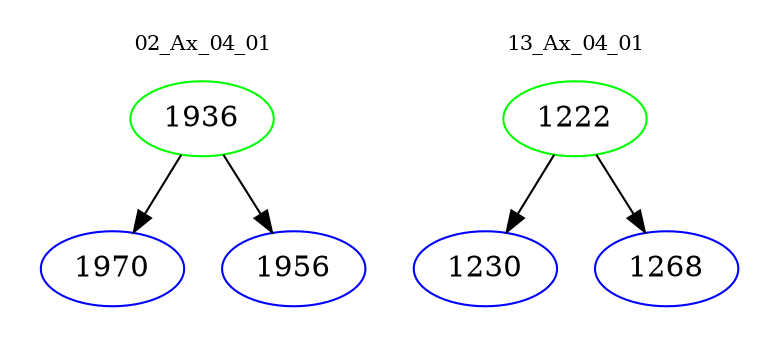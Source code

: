 digraph{
subgraph cluster_0 {
color = white
label = "02_Ax_04_01";
fontsize=10;
T0_1936 [label="1936", color="green"]
T0_1936 -> T0_1970 [color="black"]
T0_1970 [label="1970", color="blue"]
T0_1936 -> T0_1956 [color="black"]
T0_1956 [label="1956", color="blue"]
}
subgraph cluster_1 {
color = white
label = "13_Ax_04_01";
fontsize=10;
T1_1222 [label="1222", color="green"]
T1_1222 -> T1_1230 [color="black"]
T1_1230 [label="1230", color="blue"]
T1_1222 -> T1_1268 [color="black"]
T1_1268 [label="1268", color="blue"]
}
}
